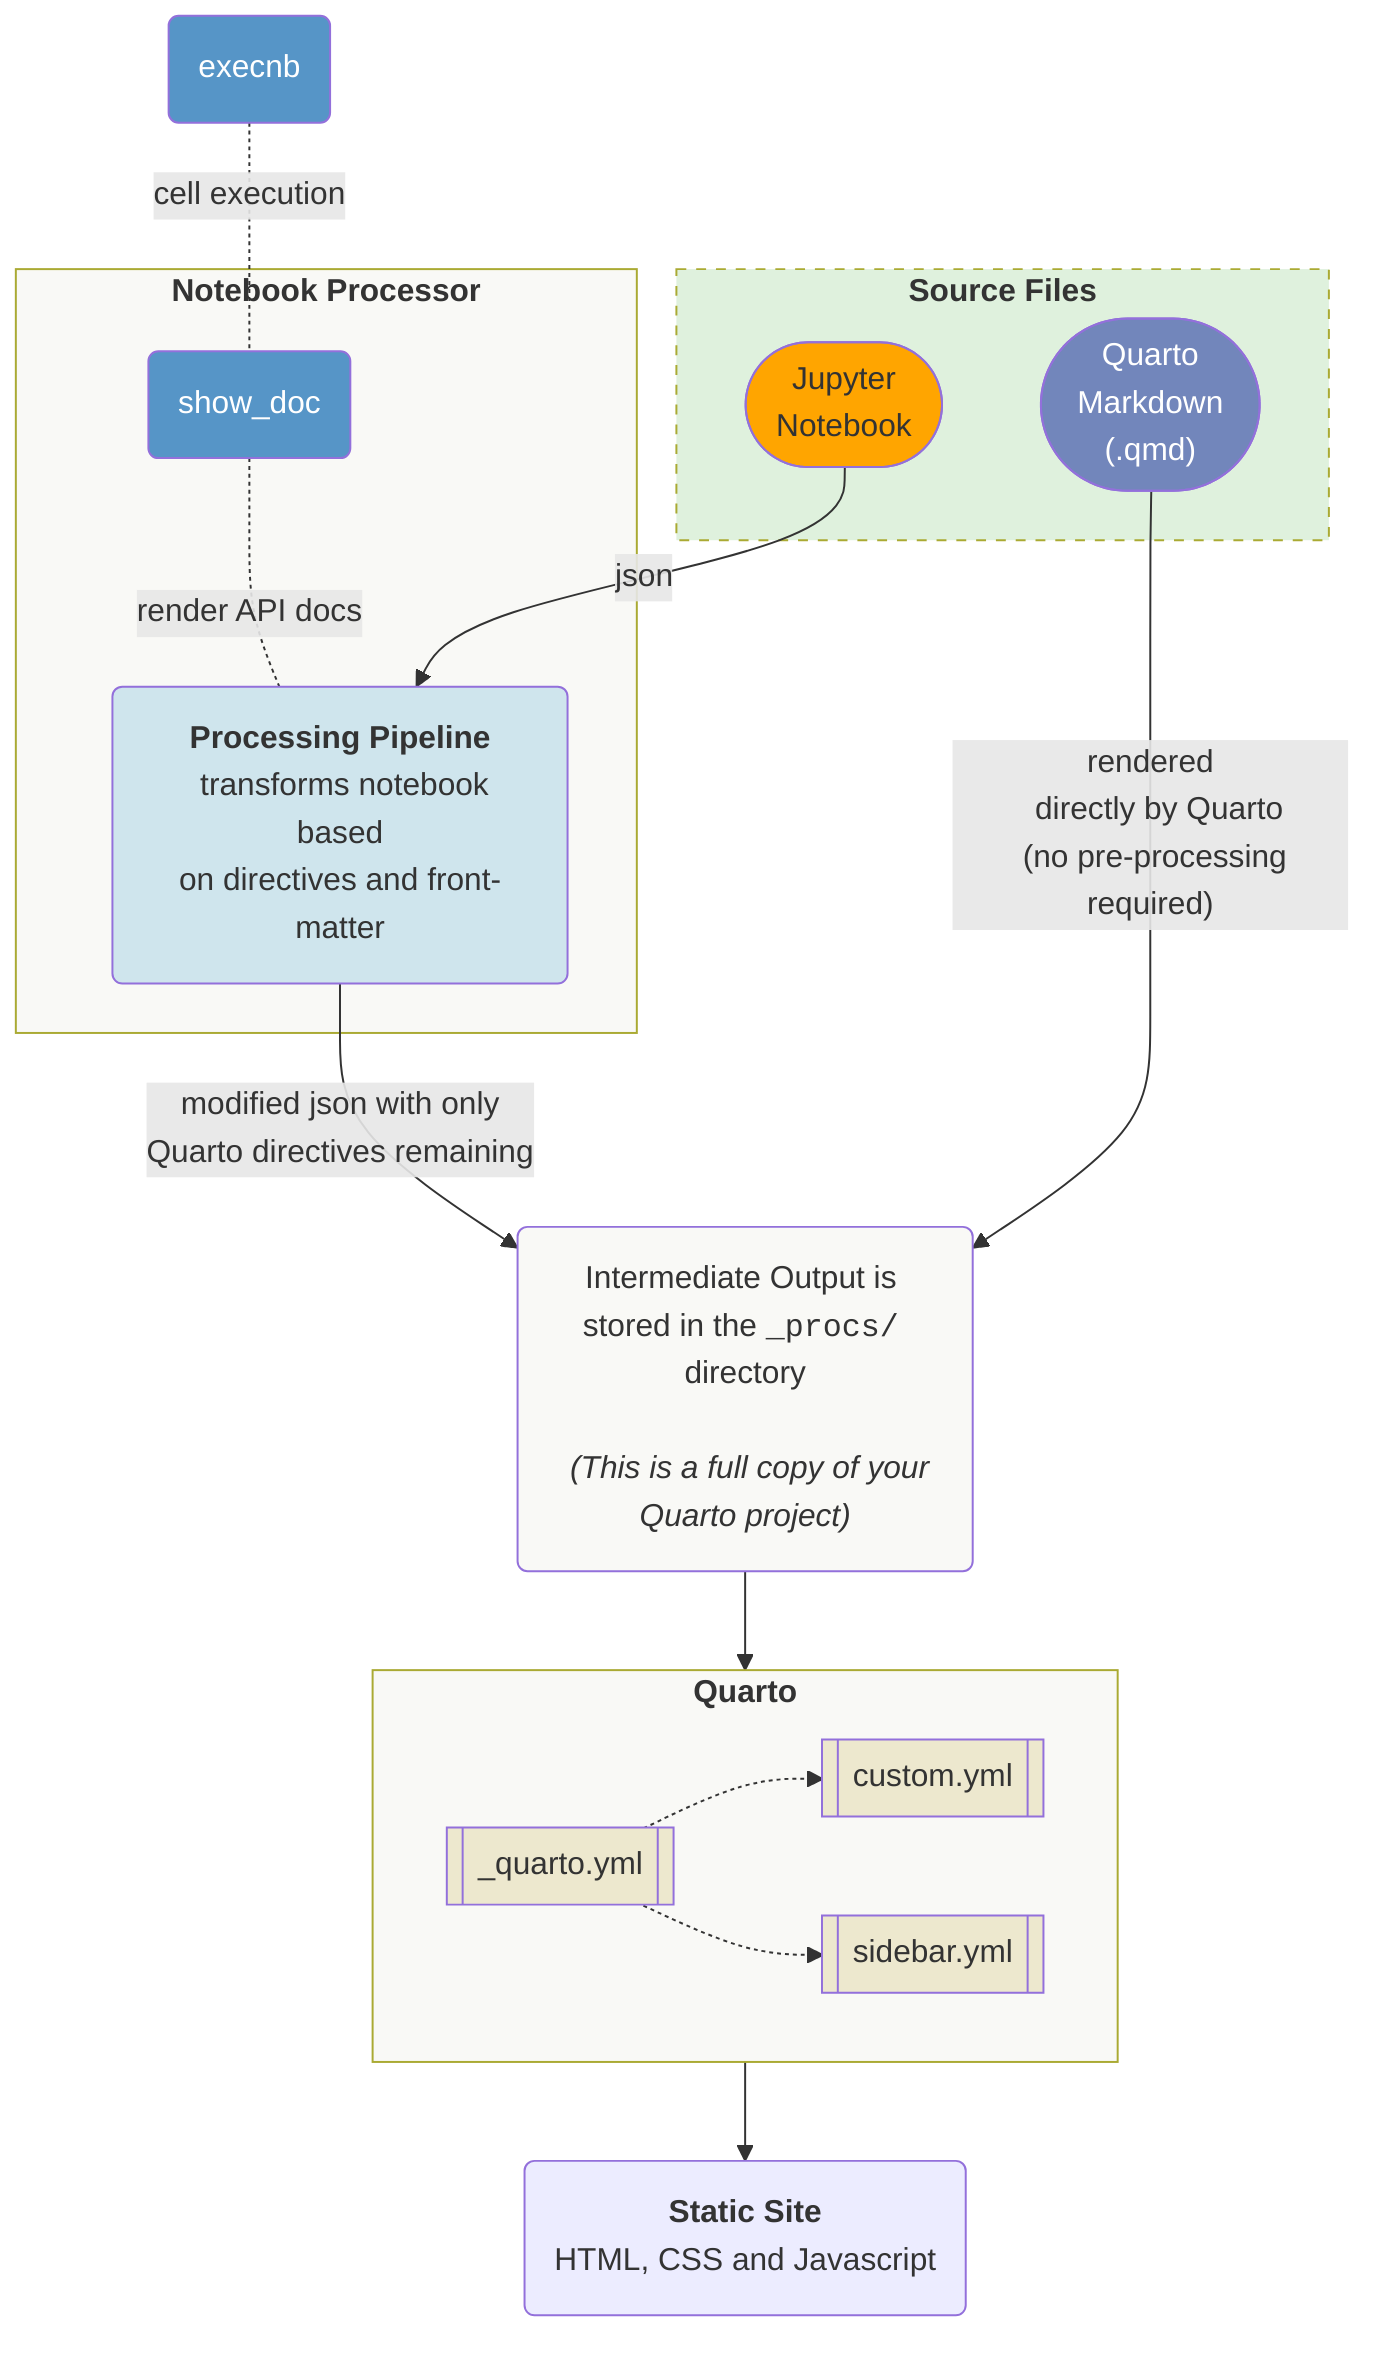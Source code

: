 flowchart TB
  %%styles
  style JN fill:#FFA500
  style FP fill:#cfe5ed
  style SF fill:#dff1dd,stroke-dasharray: 5 5;
  style QMD fill:#7286bb,color:#fff;
  classDef files fill:#ede8ce ;
  classDef code fill:#5695c7,color:#fff;
  classDef container fill:#f9f9f6;
  
   %% list of nodes
  FP(<strong>Processing Pipeline</strong>
  transforms notebook based\non directives and front-matter)
  E(execnb)
  SD("show_doc")
  SS(<strong>Static Site</strong>
  HTML, CSS and Javascript)
  CF("Intermediate Output is stored in the <code>_procs/</code> directory
  
  <i>(This is a full copy of your Quarto project)</i>")
  class SD,E code;
  
  subgraph SF["<strong>Source Files</strong>"]
      JN([Jupyter
      Notebook])
      QMD(["Quarto
      Markdown
      (.qmd)"])
  end
  
  
  %% connections to things inside Notebook Processor (NBP)
  JN -- json --> FP
  E -. "cell execution" .- SD
  
  subgraph NBP [" <strong>Notebook Processor
  </strong> "]
      SD -.- |"render API docs"|FP
  end
  
  FP -- modified json with only
  Quarto directives remaining --> CF
  
  subgraph Quarto ["<strong>Quarto</strong><br>"]
      direction LR
      F[[_quarto.yml]] .-> G[[custom.yml]] & H[[sidebar.yml]]
      class F,G,H files;
  end
  
  QMD --"rendered
  directly by Quarto
  (no pre-processing required)"--> CF
  CF --> Quarto
  Quarto --> SS
  
  class NBP,CF,Quarto container;